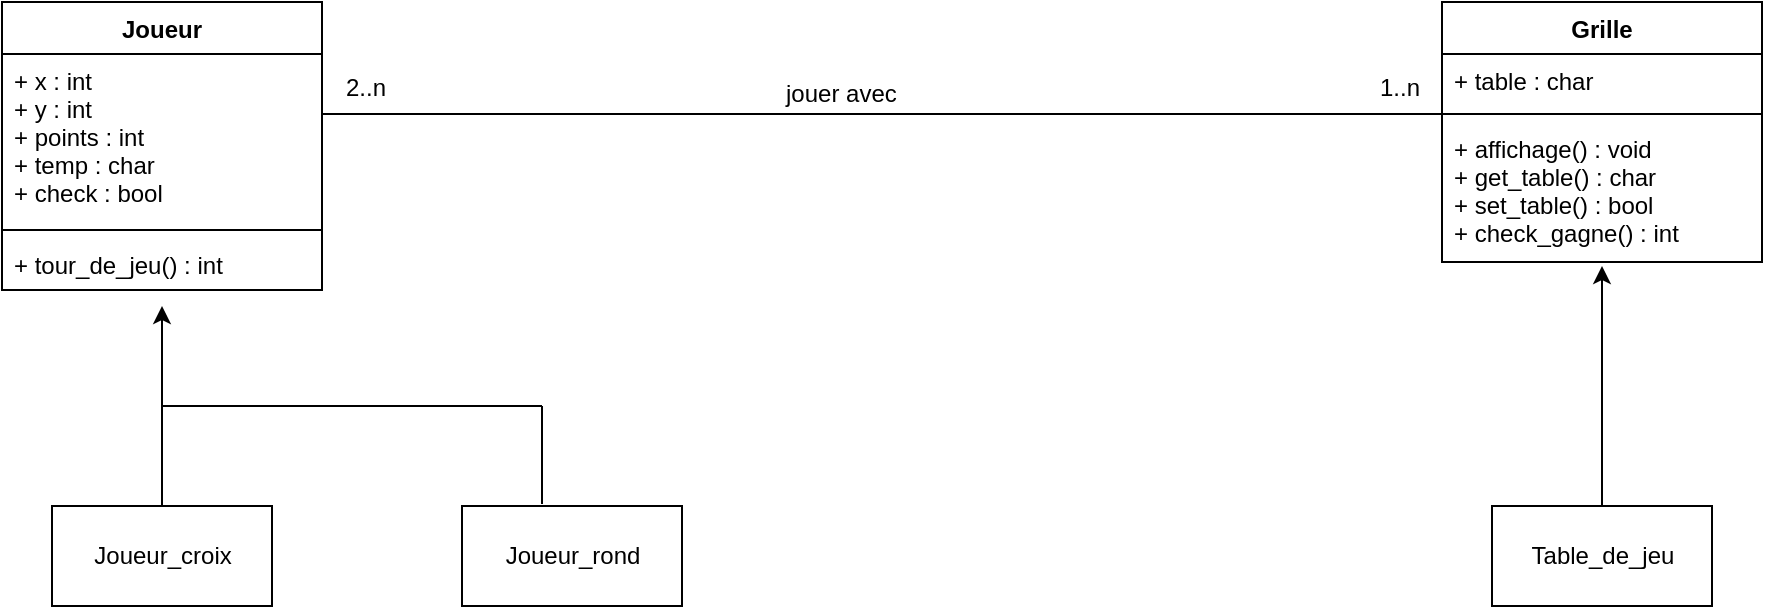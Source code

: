 <mxfile version="10.6.5" type="github"><diagram id="yd4CAsRAT3HAx3CQM7Cw" name="Page-1"><mxGraphModel dx="1010" dy="550" grid="1" gridSize="10" guides="1" tooltips="1" connect="1" arrows="1" fold="1" page="1" pageScale="1" pageWidth="1100" pageHeight="850" math="0" shadow="0"><root><mxCell id="0"/><mxCell id="1" parent="0"/><mxCell id="rN-9X0PGeL5PCaZCFkMj-1" value="Joueur" style="swimlane;fontStyle=1;align=center;verticalAlign=top;childLayout=stackLayout;horizontal=1;startSize=26;horizontalStack=0;resizeParent=1;resizeParentMax=0;resizeLast=0;collapsible=1;marginBottom=0;" vertex="1" parent="1"><mxGeometry x="80" y="108" width="160" height="144" as="geometry"/></mxCell><mxCell id="rN-9X0PGeL5PCaZCFkMj-2" value="+ x : int&#10;+ y : int&#10;+ points : int&#10;+ temp : char&#10;+ check : bool&#10;" style="text;strokeColor=none;fillColor=none;align=left;verticalAlign=top;spacingLeft=4;spacingRight=4;overflow=hidden;rotatable=0;points=[[0,0.5],[1,0.5]];portConstraint=eastwest;" vertex="1" parent="rN-9X0PGeL5PCaZCFkMj-1"><mxGeometry y="26" width="160" height="84" as="geometry"/></mxCell><mxCell id="rN-9X0PGeL5PCaZCFkMj-3" value="" style="line;strokeWidth=1;fillColor=none;align=left;verticalAlign=middle;spacingTop=-1;spacingLeft=3;spacingRight=3;rotatable=0;labelPosition=right;points=[];portConstraint=eastwest;" vertex="1" parent="rN-9X0PGeL5PCaZCFkMj-1"><mxGeometry y="110" width="160" height="8" as="geometry"/></mxCell><mxCell id="rN-9X0PGeL5PCaZCFkMj-4" value="+ tour_de_jeu() : int" style="text;strokeColor=none;fillColor=none;align=left;verticalAlign=top;spacingLeft=4;spacingRight=4;overflow=hidden;rotatable=0;points=[[0,0.5],[1,0.5]];portConstraint=eastwest;" vertex="1" parent="rN-9X0PGeL5PCaZCFkMj-1"><mxGeometry y="118" width="160" height="26" as="geometry"/></mxCell><mxCell id="rN-9X0PGeL5PCaZCFkMj-5" value="Grille" style="swimlane;fontStyle=1;align=center;verticalAlign=top;childLayout=stackLayout;horizontal=1;startSize=26;horizontalStack=0;resizeParent=1;resizeParentMax=0;resizeLast=0;collapsible=1;marginBottom=0;" vertex="1" parent="1"><mxGeometry x="800" y="108" width="160" height="130" as="geometry"/></mxCell><mxCell id="rN-9X0PGeL5PCaZCFkMj-6" value="+ table : char&#10;" style="text;strokeColor=none;fillColor=none;align=left;verticalAlign=top;spacingLeft=4;spacingRight=4;overflow=hidden;rotatable=0;points=[[0,0.5],[1,0.5]];portConstraint=eastwest;" vertex="1" parent="rN-9X0PGeL5PCaZCFkMj-5"><mxGeometry y="26" width="160" height="26" as="geometry"/></mxCell><mxCell id="rN-9X0PGeL5PCaZCFkMj-7" value="" style="line;strokeWidth=1;fillColor=none;align=left;verticalAlign=middle;spacingTop=-1;spacingLeft=3;spacingRight=3;rotatable=0;labelPosition=right;points=[];portConstraint=eastwest;" vertex="1" parent="rN-9X0PGeL5PCaZCFkMj-5"><mxGeometry y="52" width="160" height="8" as="geometry"/></mxCell><mxCell id="rN-9X0PGeL5PCaZCFkMj-8" value="+ affichage() : void&#10;+ get_table() : char&#10;+ set_table() : bool&#10;+ check_gagne() : int&#10;" style="text;strokeColor=none;fillColor=none;align=left;verticalAlign=top;spacingLeft=4;spacingRight=4;overflow=hidden;rotatable=0;points=[[0,0.5],[1,0.5]];portConstraint=eastwest;" vertex="1" parent="rN-9X0PGeL5PCaZCFkMj-5"><mxGeometry y="60" width="160" height="70" as="geometry"/></mxCell><mxCell id="rN-9X0PGeL5PCaZCFkMj-9" value="" style="line;strokeWidth=1;fillColor=none;align=left;verticalAlign=middle;spacingTop=-1;spacingLeft=3;spacingRight=3;rotatable=0;labelPosition=right;points=[];portConstraint=eastwest;" vertex="1" parent="1"><mxGeometry x="240" y="160" width="560" height="8" as="geometry"/></mxCell><mxCell id="rN-9X0PGeL5PCaZCFkMj-13" value="jouer avec" style="text;html=1;resizable=0;points=[];autosize=1;align=left;verticalAlign=top;spacingTop=-4;" vertex="1" parent="1"><mxGeometry x="470" y="144" width="70" height="20" as="geometry"/></mxCell><mxCell id="rN-9X0PGeL5PCaZCFkMj-22" value="" style="edgeStyle=orthogonalEdgeStyle;rounded=0;orthogonalLoop=1;jettySize=auto;html=1;" edge="1" parent="1"><mxGeometry relative="1" as="geometry"><mxPoint x="160" y="360" as="sourcePoint"/><mxPoint x="160" y="260" as="targetPoint"/></mxGeometry></mxCell><mxCell id="rN-9X0PGeL5PCaZCFkMj-23" value="Joueur_croix" style="html=1;" vertex="1" parent="1"><mxGeometry x="105" y="360" width="110" height="50" as="geometry"/></mxCell><mxCell id="rN-9X0PGeL5PCaZCFkMj-24" value="Joueur_rond" style="html=1;" vertex="1" parent="1"><mxGeometry x="310" y="360" width="110" height="50" as="geometry"/></mxCell><mxCell id="rN-9X0PGeL5PCaZCFkMj-27" value="" style="edgeStyle=orthogonalEdgeStyle;rounded=0;orthogonalLoop=1;jettySize=auto;html=1;" edge="1" parent="1" source="rN-9X0PGeL5PCaZCFkMj-25"><mxGeometry relative="1" as="geometry"><mxPoint x="880" y="240" as="targetPoint"/></mxGeometry></mxCell><mxCell id="rN-9X0PGeL5PCaZCFkMj-25" value="Table_de_jeu" style="html=1;" vertex="1" parent="1"><mxGeometry x="825" y="360" width="110" height="50" as="geometry"/></mxCell><mxCell id="rN-9X0PGeL5PCaZCFkMj-31" value="" style="endArrow=none;html=1;" edge="1" parent="1"><mxGeometry width="50" height="50" relative="1" as="geometry"><mxPoint x="350" y="310" as="sourcePoint"/><mxPoint x="350" y="359" as="targetPoint"/></mxGeometry></mxCell><mxCell id="rN-9X0PGeL5PCaZCFkMj-32" value="" style="endArrow=none;html=1;" edge="1" parent="1"><mxGeometry width="50" height="50" relative="1" as="geometry"><mxPoint x="160" y="310" as="sourcePoint"/><mxPoint x="350" y="310" as="targetPoint"/></mxGeometry></mxCell><mxCell id="rN-9X0PGeL5PCaZCFkMj-33" value="2..n" style="text;html=1;resizable=0;points=[];autosize=1;align=left;verticalAlign=top;spacingTop=-4;" vertex="1" parent="1"><mxGeometry x="250" y="141" width="40" height="20" as="geometry"/></mxCell><mxCell id="rN-9X0PGeL5PCaZCFkMj-34" value="1..n" style="text;html=1;resizable=0;points=[];autosize=1;align=left;verticalAlign=top;spacingTop=-4;" vertex="1" parent="1"><mxGeometry x="767" y="141" width="40" height="20" as="geometry"/></mxCell></root></mxGraphModel></diagram></mxfile>